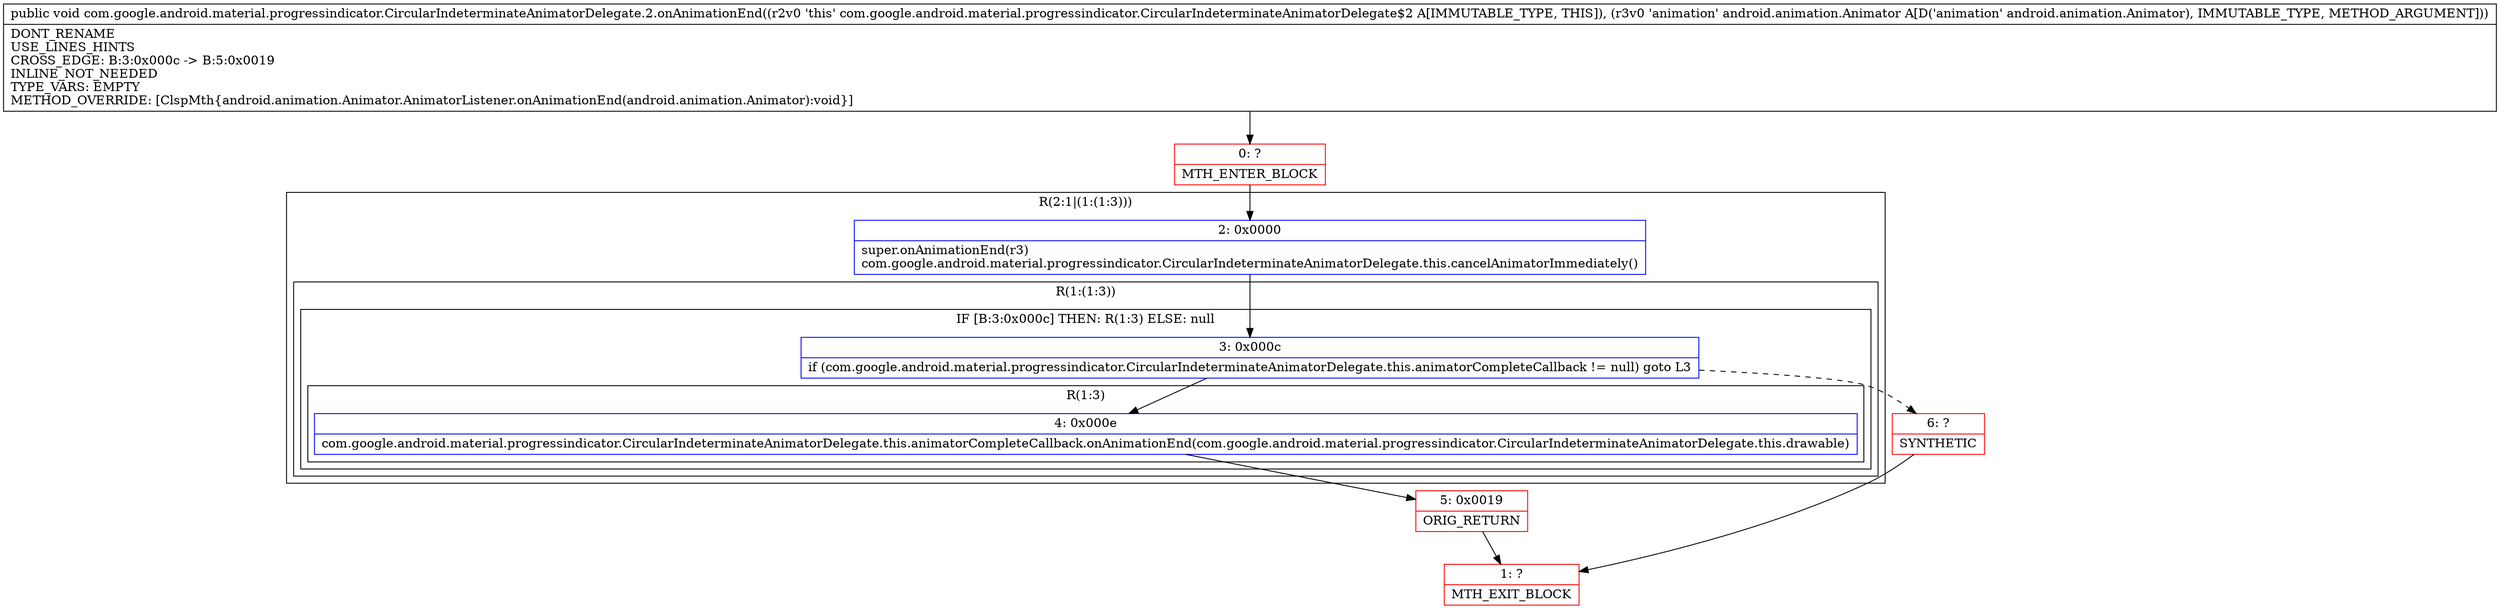 digraph "CFG forcom.google.android.material.progressindicator.CircularIndeterminateAnimatorDelegate.2.onAnimationEnd(Landroid\/animation\/Animator;)V" {
subgraph cluster_Region_801170301 {
label = "R(2:1|(1:(1:3)))";
node [shape=record,color=blue];
Node_2 [shape=record,label="{2\:\ 0x0000|super.onAnimationEnd(r3)\lcom.google.android.material.progressindicator.CircularIndeterminateAnimatorDelegate.this.cancelAnimatorImmediately()\l}"];
subgraph cluster_Region_1351767443 {
label = "R(1:(1:3))";
node [shape=record,color=blue];
subgraph cluster_IfRegion_2025768132 {
label = "IF [B:3:0x000c] THEN: R(1:3) ELSE: null";
node [shape=record,color=blue];
Node_3 [shape=record,label="{3\:\ 0x000c|if (com.google.android.material.progressindicator.CircularIndeterminateAnimatorDelegate.this.animatorCompleteCallback != null) goto L3\l}"];
subgraph cluster_Region_232135648 {
label = "R(1:3)";
node [shape=record,color=blue];
Node_4 [shape=record,label="{4\:\ 0x000e|com.google.android.material.progressindicator.CircularIndeterminateAnimatorDelegate.this.animatorCompleteCallback.onAnimationEnd(com.google.android.material.progressindicator.CircularIndeterminateAnimatorDelegate.this.drawable)\l}"];
}
}
}
}
Node_0 [shape=record,color=red,label="{0\:\ ?|MTH_ENTER_BLOCK\l}"];
Node_5 [shape=record,color=red,label="{5\:\ 0x0019|ORIG_RETURN\l}"];
Node_1 [shape=record,color=red,label="{1\:\ ?|MTH_EXIT_BLOCK\l}"];
Node_6 [shape=record,color=red,label="{6\:\ ?|SYNTHETIC\l}"];
MethodNode[shape=record,label="{public void com.google.android.material.progressindicator.CircularIndeterminateAnimatorDelegate.2.onAnimationEnd((r2v0 'this' com.google.android.material.progressindicator.CircularIndeterminateAnimatorDelegate$2 A[IMMUTABLE_TYPE, THIS]), (r3v0 'animation' android.animation.Animator A[D('animation' android.animation.Animator), IMMUTABLE_TYPE, METHOD_ARGUMENT]))  | DONT_RENAME\lUSE_LINES_HINTS\lCROSS_EDGE: B:3:0x000c \-\> B:5:0x0019\lINLINE_NOT_NEEDED\lTYPE_VARS: EMPTY\lMETHOD_OVERRIDE: [ClspMth\{android.animation.Animator.AnimatorListener.onAnimationEnd(android.animation.Animator):void\}]\l}"];
MethodNode -> Node_0;Node_2 -> Node_3;
Node_3 -> Node_4;
Node_3 -> Node_6[style=dashed];
Node_4 -> Node_5;
Node_0 -> Node_2;
Node_5 -> Node_1;
Node_6 -> Node_1;
}

